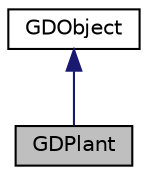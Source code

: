 digraph "GDPlant"
{
  edge [fontname="Helvetica",fontsize="10",labelfontname="Helvetica",labelfontsize="10"];
  node [fontname="Helvetica",fontsize="10",shape=record];
  Node0 [label="GDPlant",height=0.2,width=0.4,color="black", fillcolor="grey75", style="filled", fontcolor="black"];
  Node1 -> Node0 [dir="back",color="midnightblue",fontsize="10",style="solid",fontname="Helvetica"];
  Node1 [label="GDObject",height=0.2,width=0.4,color="black", fillcolor="white", style="filled",URL="$class_g_d_object.html",tooltip="Data class that will be used to generate the trees onto the therrain "];
}
